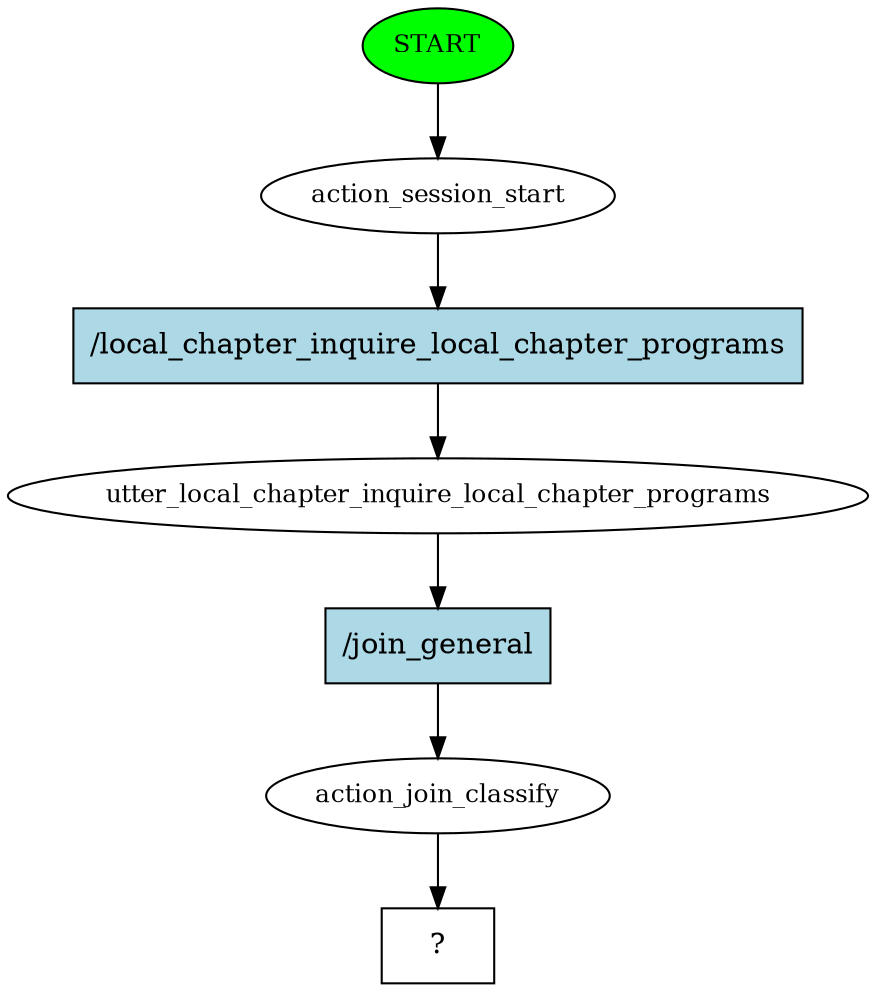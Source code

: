 digraph  {
0 [class="start active", fillcolor=green, fontsize=12, label=START, style=filled];
1 [class=active, fontsize=12, label=action_session_start];
2 [class=active, fontsize=12, label=utter_local_chapter_inquire_local_chapter_programs];
3 [class=active, fontsize=12, label=action_join_classify];
4 [class="intent dashed active", label="  ?  ", shape=rect];
5 [class="intent active", fillcolor=lightblue, label="/local_chapter_inquire_local_chapter_programs", shape=rect, style=filled];
6 [class="intent active", fillcolor=lightblue, label="/join_general", shape=rect, style=filled];
0 -> 1  [class=active, key=NONE, label=""];
1 -> 5  [class=active, key=0];
2 -> 6  [class=active, key=0];
3 -> 4  [class=active, key=NONE, label=""];
5 -> 2  [class=active, key=0];
6 -> 3  [class=active, key=0];
}
